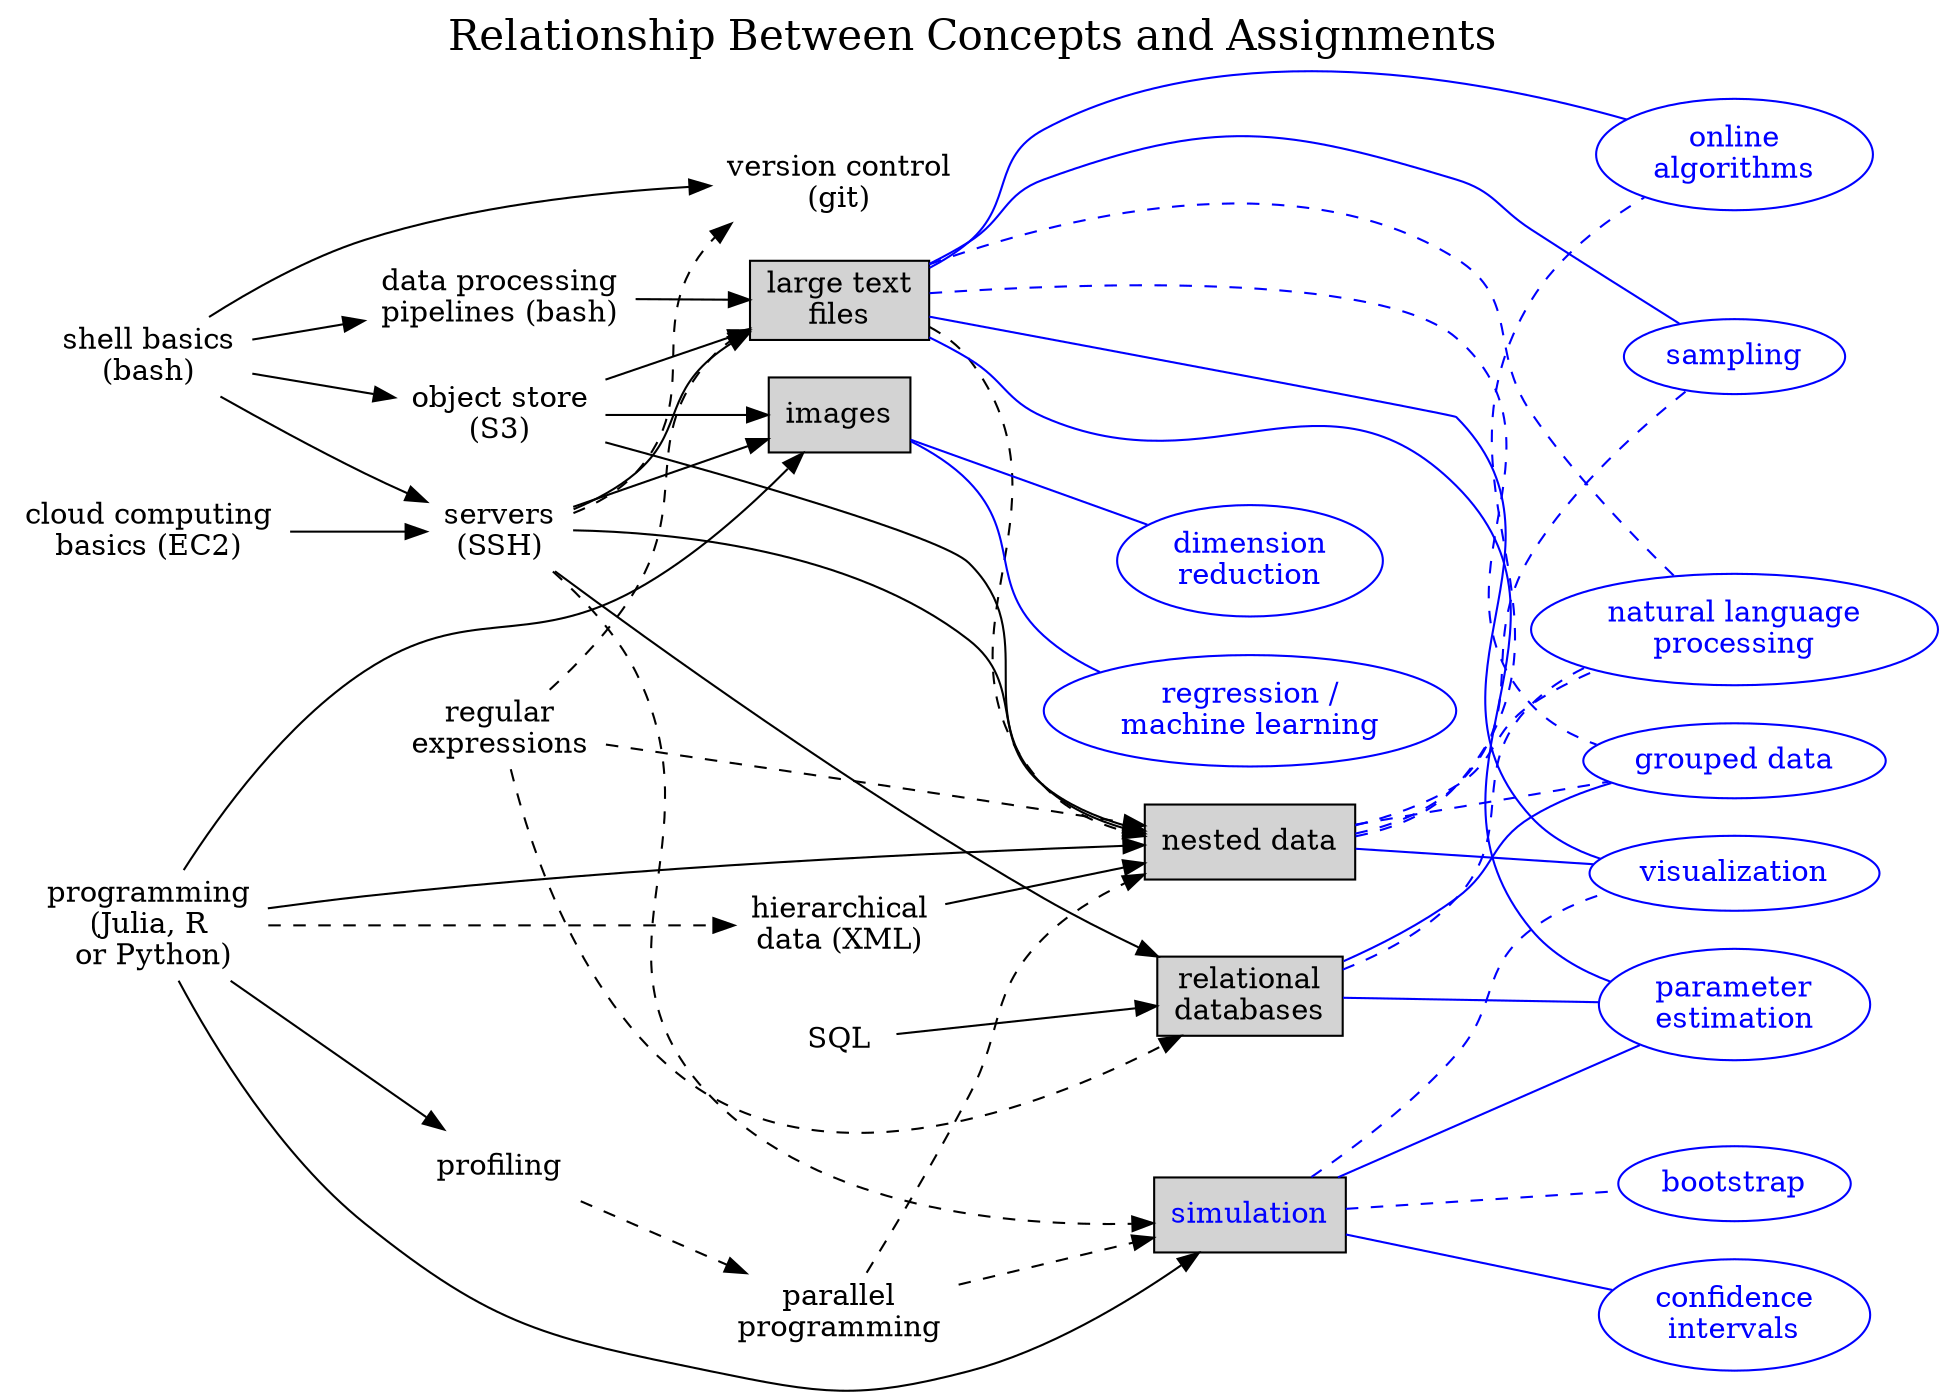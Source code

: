 digraph {
rankdir = LR;
labelloc="t";
fontsize = 20;
label="Relationship Between Concepts and Assignments";

// assignments
node [shape = rectangle, style = filled]
large_text_files [label = "large text\nfiles"]
nested_data [label = "nested data"]
database [label = "relational\ndatabases"]
images [label = "images"]
simulation [label = "simulation", fontcolor = blue]

// tech skills
node [shape = none, style = unfilled]
shell_basics [label = "shell basics\n(bash)"]
shell_advanced [label = "data processing\n\pipelines (bash)"]
ssh [label = "servers\n(SSH)"]
git [label = "version control\n(git)"]
profiling
parallel [label = "parallel\nprogramming"]
ec2 [label = "cloud computing\nbasics (EC2)"]
sql [label = "SQL"]
s3 [label = "object store\n(S3)"]
programming [label = "programming\n(Julia, R\n or Python)"]
xml [label = "hierarchical\ndata (XML)"]
regex [label = "regular\nexpressions"]

// hard dependencies
shell_basics -> ssh
shell_basics -> git
shell_basics -> shell_advanced
shell_basics -> s3
shell_advanced -> large_text_files
ec2 -> ssh
sql -> database
s3 -> large_text_files
s3 -> nested_data
s3 -> images
ssh -> large_text_files
ssh -> nested_data
ssh -> images
ssh -> database
programming -> nested_data
programming -> profiling
programming -> images
programming -> simulation
xml -> nested_data


// soft dependencies
edge [style = dashed]
large_text_files -> nested_data
parallel -> simulation
parallel -> nested_data
profiling -> parallel
programming -> xml
regex -> nested_data
regex -> large_text_files
regex -> database
ssh -> simulation
ssh -> git

// statistical ideas
node [shape = oval, color = blue, fontcolor = blue]
sampling
bootstrap
visualization
ml [label = "regression /\nmachine learning"]
nlp [label = "natural language\nprocessing"]
grouped [label = "grouped data"]
estimation [label = "parameter\nestimation"]
dim_reduce [label = "dimension\nreduction"]
conf_interval [label = "confidence\nintervals"]
online_algo [label = "online\nalgorithms"]

// statistics optional connections
edge [color = blue, dir = none]
large_text_files -> grouped
large_text_files -> nlp
nested_data -> grouped
nested_data -> sampling
nested_data -> online_algo
nested_data -> nlp
database -> nlp
simulation -> bootstrap
simulation -> visualization

// statistics
edge [style = solid]
large_text_files -> sampling
large_text_files -> online_algo
large_text_files -> estimation
large_text_files -> visualization
nested_data -> visualization
simulation -> estimation
simulation -> conf_interval
images -> ml
images -> dim_reduce
database -> grouped
database -> estimation
}
